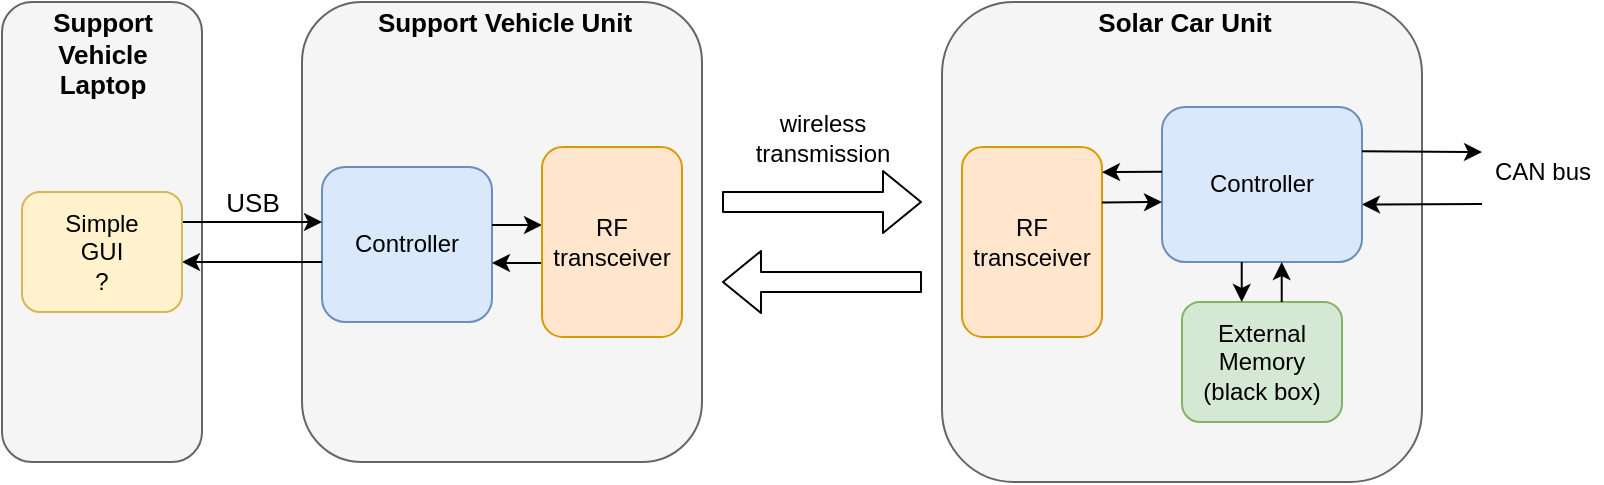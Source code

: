 <mxfile version="14.1.8" type="device"><diagram id="fbgR-u4xxlJeNZ95hrjQ" name="Page-1"><mxGraphModel dx="1102" dy="1000" grid="0" gridSize="10" guides="1" tooltips="1" connect="1" arrows="1" fold="1" page="1" pageScale="1" pageWidth="850" pageHeight="1100" math="0" shadow="0"><root><mxCell id="0"/><mxCell id="1" parent="0"/><mxCell id="y8NoZGNN280wxTwR2tat-2" value="" style="rounded=1;whiteSpace=wrap;html=1;fillColor=#f5f5f5;strokeColor=#666666;fontColor=#333333;" parent="1" vertex="1"><mxGeometry x="501" y="313" width="240" height="240" as="geometry"/></mxCell><mxCell id="y8NoZGNN280wxTwR2tat-3" value="" style="rounded=1;whiteSpace=wrap;html=1;fillColor=#f5f5f5;strokeColor=#666666;fontColor=#333333;" parent="1" vertex="1"><mxGeometry x="181" y="313" width="200" height="230" as="geometry"/></mxCell><mxCell id="y8NoZGNN280wxTwR2tat-5" value="RF&lt;br&gt;transceiver" style="rounded=1;whiteSpace=wrap;html=1;fillColor=#ffe6cc;strokeColor=#d79b00;" parent="1" vertex="1"><mxGeometry x="511" y="385.5" width="70" height="95" as="geometry"/></mxCell><mxCell id="y8NoZGNN280wxTwR2tat-7" value="" style="shape=flexArrow;endArrow=classic;html=1;" parent="1" edge="1"><mxGeometry width="50" height="50" relative="1" as="geometry"><mxPoint x="391" y="413" as="sourcePoint"/><mxPoint x="491" y="413" as="targetPoint"/></mxGeometry></mxCell><mxCell id="y8NoZGNN280wxTwR2tat-8" value="" style="shape=flexArrow;endArrow=classic;html=1;" parent="1" edge="1"><mxGeometry width="50" height="50" relative="1" as="geometry"><mxPoint x="491" y="453" as="sourcePoint"/><mxPoint x="391" y="453" as="targetPoint"/></mxGeometry></mxCell><mxCell id="y8NoZGNN280wxTwR2tat-9" value="Solar Car Unit" style="text;html=1;align=center;verticalAlign=middle;resizable=0;points=[];autosize=1;fontStyle=1;fontSize=13;" parent="1" vertex="1"><mxGeometry x="573" y="313" width="97" height="20" as="geometry"/></mxCell><mxCell id="y8NoZGNN280wxTwR2tat-10" value="Support Vehicle&amp;nbsp;Unit" style="text;html=1;align=center;verticalAlign=middle;resizable=0;points=[];autosize=1;fontStyle=1;fontSize=13;" parent="1" vertex="1"><mxGeometry x="213" y="313" width="137" height="20" as="geometry"/></mxCell><mxCell id="y8NoZGNN280wxTwR2tat-12" value="" style="endArrow=classic;html=1;" parent="1" edge="1"><mxGeometry width="50" height="50" relative="1" as="geometry"><mxPoint x="771" y="414" as="sourcePoint"/><mxPoint x="711" y="414.25" as="targetPoint"/></mxGeometry></mxCell><mxCell id="y8NoZGNN280wxTwR2tat-13" value="CAN bus" style="text;html=1;align=center;verticalAlign=middle;resizable=0;points=[];autosize=1;" parent="1" vertex="1"><mxGeometry x="771" y="388" width="60" height="20" as="geometry"/></mxCell><mxCell id="y8NoZGNN280wxTwR2tat-14" value="Controller" style="rounded=1;whiteSpace=wrap;html=1;fillColor=#dae8fc;strokeColor=#6c8ebf;" parent="1" vertex="1"><mxGeometry x="611" y="365.5" width="100" height="77.5" as="geometry"/></mxCell><mxCell id="y8NoZGNN280wxTwR2tat-15" value="External Memory&lt;br&gt;(black box)" style="rounded=1;whiteSpace=wrap;html=1;fillColor=#d5e8d4;strokeColor=#82b366;" parent="1" vertex="1"><mxGeometry x="621" y="463" width="80" height="60" as="geometry"/></mxCell><mxCell id="y8NoZGNN280wxTwR2tat-18" value="" style="endArrow=classic;html=1;" parent="1" edge="1"><mxGeometry width="50" height="50" relative="1" as="geometry"><mxPoint x="650.86" y="443" as="sourcePoint"/><mxPoint x="650.86" y="463" as="targetPoint"/></mxGeometry></mxCell><mxCell id="y8NoZGNN280wxTwR2tat-19" value="" style="endArrow=classic;html=1;" parent="1" edge="1"><mxGeometry width="50" height="50" relative="1" as="geometry"><mxPoint x="670.86" y="463" as="sourcePoint"/><mxPoint x="670.86" y="443" as="targetPoint"/></mxGeometry></mxCell><mxCell id="y8NoZGNN280wxTwR2tat-22" value="Controller" style="rounded=1;whiteSpace=wrap;html=1;fillColor=#dae8fc;strokeColor=#6c8ebf;" parent="1" vertex="1"><mxGeometry x="191" y="395.5" width="85" height="77.5" as="geometry"/></mxCell><mxCell id="y8NoZGNN280wxTwR2tat-23" value="" style="endArrow=classic;html=1;" parent="1" edge="1"><mxGeometry width="50" height="50" relative="1" as="geometry"><mxPoint x="276.0" y="424.55" as="sourcePoint"/><mxPoint x="301.0" y="424.55" as="targetPoint"/></mxGeometry></mxCell><mxCell id="y8NoZGNN280wxTwR2tat-24" value="" style="endArrow=classic;html=1;" parent="1" edge="1"><mxGeometry width="50" height="50" relative="1" as="geometry"><mxPoint x="301.0" y="443.47" as="sourcePoint"/><mxPoint x="276.0" y="443.47" as="targetPoint"/></mxGeometry></mxCell><mxCell id="y8NoZGNN280wxTwR2tat-29" value="" style="rounded=1;whiteSpace=wrap;html=1;fillColor=#f5f5f5;strokeColor=#666666;fontColor=#333333;" parent="1" vertex="1"><mxGeometry x="31" y="313" width="100" height="230" as="geometry"/></mxCell><mxCell id="y8NoZGNN280wxTwR2tat-32" value="Support&lt;br&gt;Vehicle&lt;br style=&quot;font-size: 13px&quot;&gt;Laptop" style="text;html=1;align=center;verticalAlign=middle;resizable=0;points=[];autosize=1;fontStyle=1;fontSize=13;" parent="1" vertex="1"><mxGeometry x="51" y="313" width="60" height="52" as="geometry"/></mxCell><mxCell id="y8NoZGNN280wxTwR2tat-33" value="" style="endArrow=classic;html=1;" parent="1" edge="1"><mxGeometry width="50" height="50" relative="1" as="geometry"><mxPoint x="711" y="387.67" as="sourcePoint"/><mxPoint x="771" y="388" as="targetPoint"/></mxGeometry></mxCell><mxCell id="y8NoZGNN280wxTwR2tat-34" value="RF&lt;br&gt;transceiver" style="rounded=1;whiteSpace=wrap;html=1;fillColor=#ffe6cc;strokeColor=#d79b00;" parent="1" vertex="1"><mxGeometry x="301" y="385.5" width="70" height="95" as="geometry"/></mxCell><mxCell id="y8NoZGNN280wxTwR2tat-35" value="wireless&lt;br&gt;transmission" style="text;html=1;align=center;verticalAlign=middle;resizable=0;points=[];autosize=1;" parent="1" vertex="1"><mxGeometry x="401" y="365.5" width="80" height="30" as="geometry"/></mxCell><mxCell id="y8NoZGNN280wxTwR2tat-36" value="" style="endArrow=classic;html=1;" parent="1" edge="1"><mxGeometry width="50" height="50" relative="1" as="geometry"><mxPoint x="611" y="397.83" as="sourcePoint"/><mxPoint x="581" y="398.08" as="targetPoint"/></mxGeometry></mxCell><mxCell id="y8NoZGNN280wxTwR2tat-37" value="" style="endArrow=classic;html=1;" parent="1" edge="1"><mxGeometry width="50" height="50" relative="1" as="geometry"><mxPoint x="581" y="413.25" as="sourcePoint"/><mxPoint x="611" y="413.0" as="targetPoint"/></mxGeometry></mxCell><mxCell id="y8NoZGNN280wxTwR2tat-38" value="" style="endArrow=classic;html=1;" parent="1" edge="1"><mxGeometry width="50" height="50" relative="1" as="geometry"><mxPoint x="121" y="423" as="sourcePoint"/><mxPoint x="191" y="423.0" as="targetPoint"/></mxGeometry></mxCell><mxCell id="y8NoZGNN280wxTwR2tat-39" value="" style="endArrow=classic;html=1;" parent="1" edge="1"><mxGeometry width="50" height="50" relative="1" as="geometry"><mxPoint x="191" y="443" as="sourcePoint"/><mxPoint x="121" y="443" as="targetPoint"/></mxGeometry></mxCell><mxCell id="y8NoZGNN280wxTwR2tat-40" value="Simple&lt;br&gt;GUI&lt;br&gt;?" style="rounded=1;whiteSpace=wrap;html=1;fillColor=#fff2cc;strokeColor=#d6b656;" parent="1" vertex="1"><mxGeometry x="41" y="408" width="80" height="60" as="geometry"/></mxCell><mxCell id="y8NoZGNN280wxTwR2tat-41" value="USB" style="text;html=1;align=center;verticalAlign=middle;resizable=0;points=[];autosize=1;fontSize=13;" parent="1" vertex="1"><mxGeometry x="136" y="403" width="40" height="20" as="geometry"/></mxCell></root></mxGraphModel></diagram></mxfile>
